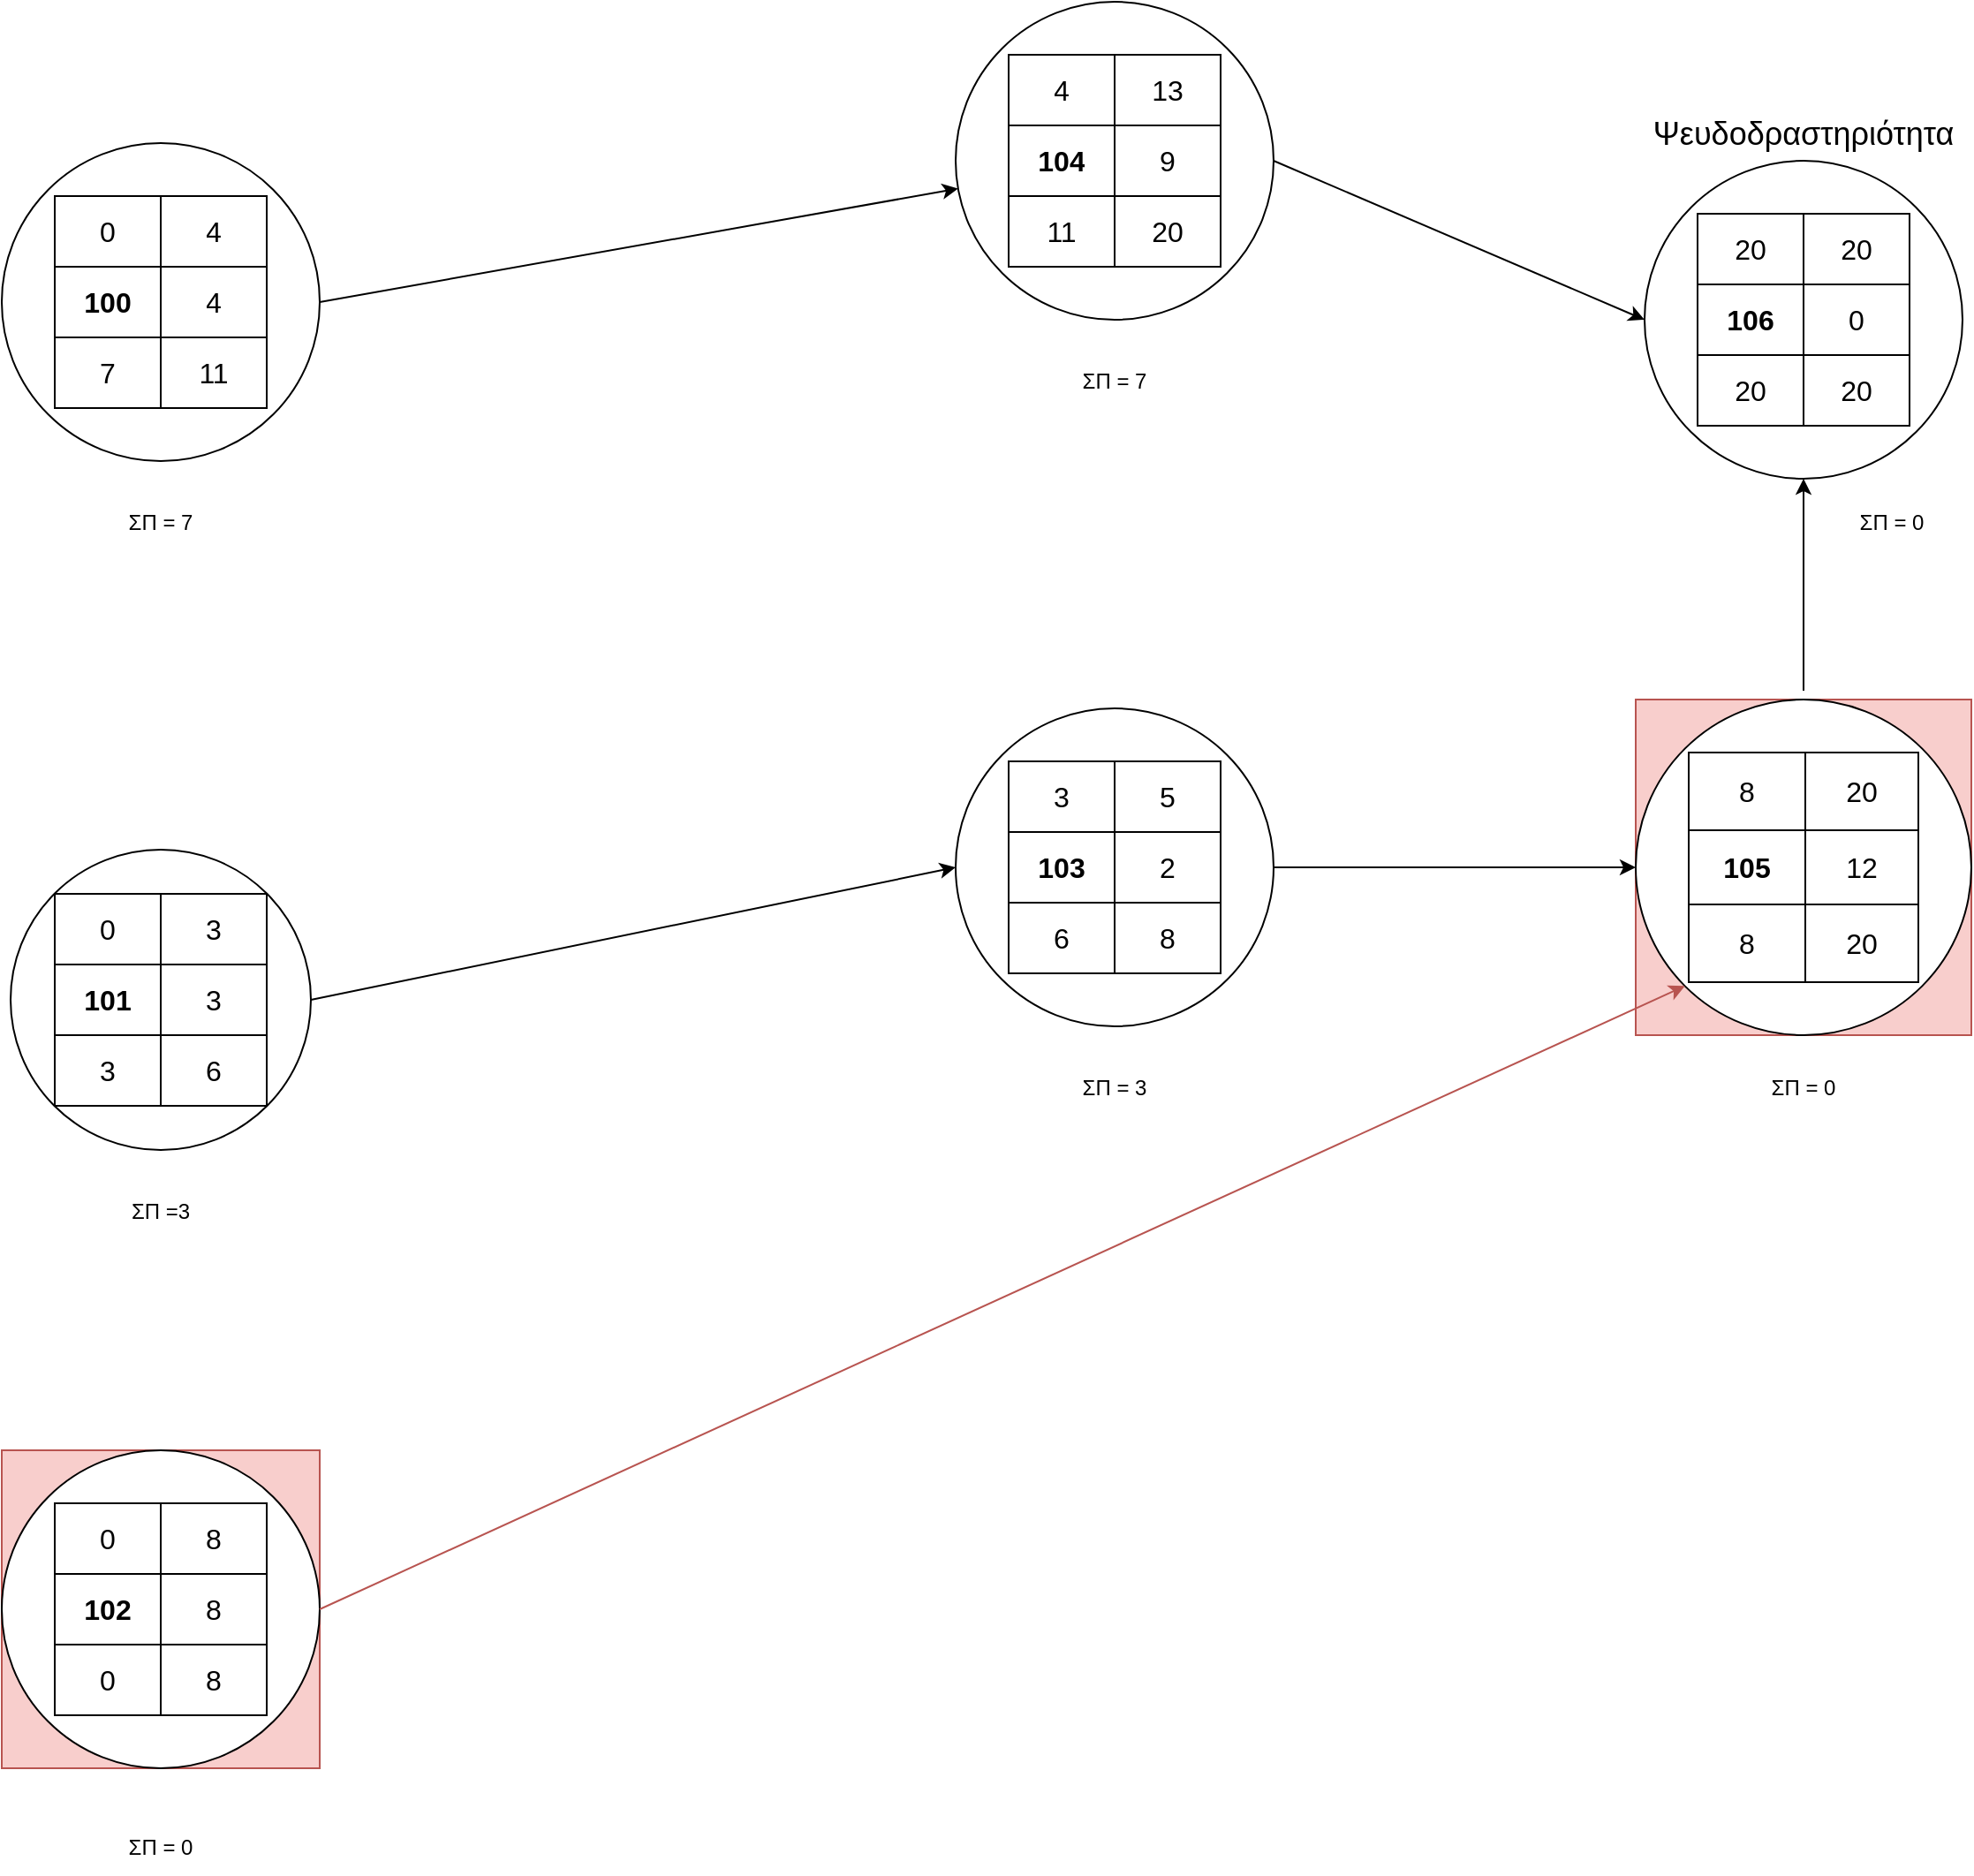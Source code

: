 <mxfile version="25.0.1">
  <diagram name="Seite-1" id="n1eNx7vwSBhl9TGJpPgQ">
    <mxGraphModel dx="1050" dy="1691" grid="1" gridSize="10" guides="1" tooltips="1" connect="1" arrows="1" fold="1" page="1" pageScale="1" pageWidth="827" pageHeight="1169" math="0" shadow="0">
      <root>
        <mxCell id="0" />
        <mxCell id="1" parent="0" />
        <mxCell id="Dd918ebrh1rIjE-GMe-v-7" value="" style="endArrow=classic;html=1;rounded=0;exitX=1;exitY=0.5;exitDx=0;exitDy=0;entryX=0;entryY=0.5;entryDx=0;entryDy=0;" edge="1" parent="1" source="Dd918ebrh1rIjE-GMe-v-2" target="Dd918ebrh1rIjE-GMe-v-4">
          <mxGeometry width="50" height="50" relative="1" as="geometry">
            <mxPoint x="390" y="590" as="sourcePoint" />
            <mxPoint x="440" y="540" as="targetPoint" />
          </mxGeometry>
        </mxCell>
        <mxCell id="Dd918ebrh1rIjE-GMe-v-10" value="" style="endArrow=classic;html=1;rounded=0;exitX=1;exitY=0.5;exitDx=0;exitDy=0;entryX=0;entryY=0.5;entryDx=0;entryDy=0;" edge="1" parent="1" source="Dd918ebrh1rIjE-GMe-v-4" target="Dd918ebrh1rIjE-GMe-v-6">
          <mxGeometry width="50" height="50" relative="1" as="geometry">
            <mxPoint x="490" y="270" as="sourcePoint" />
            <mxPoint x="540" y="220" as="targetPoint" />
          </mxGeometry>
        </mxCell>
        <mxCell id="Dd918ebrh1rIjE-GMe-v-123" value="" style="group" vertex="1" connectable="0" parent="1">
          <mxGeometry x="95" y="380" width="170" height="170" as="geometry" />
        </mxCell>
        <mxCell id="Dd918ebrh1rIjE-GMe-v-2" value="101" style="ellipse;whiteSpace=wrap;html=1;aspect=fixed;" vertex="1" parent="Dd918ebrh1rIjE-GMe-v-123">
          <mxGeometry width="170" height="170" as="geometry" />
        </mxCell>
        <mxCell id="Dd918ebrh1rIjE-GMe-v-93" value="" style="shape=table;startSize=0;container=1;collapsible=0;childLayout=tableLayout;fontSize=16;" vertex="1" parent="Dd918ebrh1rIjE-GMe-v-123">
          <mxGeometry x="25" y="25" width="120" height="120" as="geometry" />
        </mxCell>
        <mxCell id="Dd918ebrh1rIjE-GMe-v-94" value="" style="shape=tableRow;horizontal=0;startSize=0;swimlaneHead=0;swimlaneBody=0;strokeColor=inherit;top=0;left=0;bottom=0;right=0;collapsible=0;dropTarget=0;fillColor=none;points=[[0,0.5],[1,0.5]];portConstraint=eastwest;fontSize=16;" vertex="1" parent="Dd918ebrh1rIjE-GMe-v-93">
          <mxGeometry width="120" height="40" as="geometry" />
        </mxCell>
        <mxCell id="Dd918ebrh1rIjE-GMe-v-95" value="0" style="shape=partialRectangle;html=1;whiteSpace=wrap;connectable=0;strokeColor=inherit;overflow=hidden;fillColor=none;top=0;left=0;bottom=0;right=0;pointerEvents=1;fontSize=16;" vertex="1" parent="Dd918ebrh1rIjE-GMe-v-94">
          <mxGeometry width="60" height="40" as="geometry">
            <mxRectangle width="60" height="40" as="alternateBounds" />
          </mxGeometry>
        </mxCell>
        <mxCell id="Dd918ebrh1rIjE-GMe-v-96" value="3" style="shape=partialRectangle;html=1;whiteSpace=wrap;connectable=0;strokeColor=inherit;overflow=hidden;fillColor=none;top=0;left=0;bottom=0;right=0;pointerEvents=1;fontSize=16;" vertex="1" parent="Dd918ebrh1rIjE-GMe-v-94">
          <mxGeometry x="60" width="60" height="40" as="geometry">
            <mxRectangle width="60" height="40" as="alternateBounds" />
          </mxGeometry>
        </mxCell>
        <mxCell id="Dd918ebrh1rIjE-GMe-v-97" style="shape=tableRow;horizontal=0;startSize=0;swimlaneHead=0;swimlaneBody=0;strokeColor=inherit;top=0;left=0;bottom=0;right=0;collapsible=0;dropTarget=0;fillColor=none;points=[[0,0.5],[1,0.5]];portConstraint=eastwest;fontSize=16;" vertex="1" parent="Dd918ebrh1rIjE-GMe-v-93">
          <mxGeometry y="40" width="120" height="40" as="geometry" />
        </mxCell>
        <mxCell id="Dd918ebrh1rIjE-GMe-v-98" value="&lt;b&gt;101&lt;/b&gt;" style="shape=partialRectangle;html=1;whiteSpace=wrap;connectable=0;strokeColor=inherit;overflow=hidden;fillColor=none;top=0;left=0;bottom=0;right=0;pointerEvents=1;fontSize=16;" vertex="1" parent="Dd918ebrh1rIjE-GMe-v-97">
          <mxGeometry width="60" height="40" as="geometry">
            <mxRectangle width="60" height="40" as="alternateBounds" />
          </mxGeometry>
        </mxCell>
        <mxCell id="Dd918ebrh1rIjE-GMe-v-99" value="3" style="shape=partialRectangle;html=1;whiteSpace=wrap;connectable=0;strokeColor=inherit;overflow=hidden;fillColor=none;top=0;left=0;bottom=0;right=0;pointerEvents=1;fontSize=16;" vertex="1" parent="Dd918ebrh1rIjE-GMe-v-97">
          <mxGeometry x="60" width="60" height="40" as="geometry">
            <mxRectangle width="60" height="40" as="alternateBounds" />
          </mxGeometry>
        </mxCell>
        <mxCell id="Dd918ebrh1rIjE-GMe-v-100" value="" style="shape=tableRow;horizontal=0;startSize=0;swimlaneHead=0;swimlaneBody=0;strokeColor=inherit;top=0;left=0;bottom=0;right=0;collapsible=0;dropTarget=0;fillColor=none;points=[[0,0.5],[1,0.5]];portConstraint=eastwest;fontSize=16;" vertex="1" parent="Dd918ebrh1rIjE-GMe-v-93">
          <mxGeometry y="80" width="120" height="40" as="geometry" />
        </mxCell>
        <mxCell id="Dd918ebrh1rIjE-GMe-v-101" value="3" style="shape=partialRectangle;html=1;whiteSpace=wrap;connectable=0;strokeColor=inherit;overflow=hidden;fillColor=none;top=0;left=0;bottom=0;right=0;pointerEvents=1;fontSize=16;" vertex="1" parent="Dd918ebrh1rIjE-GMe-v-100">
          <mxGeometry width="60" height="40" as="geometry">
            <mxRectangle width="60" height="40" as="alternateBounds" />
          </mxGeometry>
        </mxCell>
        <mxCell id="Dd918ebrh1rIjE-GMe-v-102" value="6" style="shape=partialRectangle;html=1;whiteSpace=wrap;connectable=0;strokeColor=inherit;overflow=hidden;fillColor=none;top=0;left=0;bottom=0;right=0;pointerEvents=1;fontSize=16;" vertex="1" parent="Dd918ebrh1rIjE-GMe-v-100">
          <mxGeometry x="60" width="60" height="40" as="geometry">
            <mxRectangle width="60" height="40" as="alternateBounds" />
          </mxGeometry>
        </mxCell>
        <mxCell id="Dd918ebrh1rIjE-GMe-v-124" value="" style="group" vertex="1" connectable="0" parent="1">
          <mxGeometry x="630" y="300" width="180" height="180" as="geometry" />
        </mxCell>
        <mxCell id="Dd918ebrh1rIjE-GMe-v-4" value="103" style="ellipse;whiteSpace=wrap;html=1;aspect=fixed;" vertex="1" parent="Dd918ebrh1rIjE-GMe-v-124">
          <mxGeometry width="180" height="180" as="geometry" />
        </mxCell>
        <mxCell id="Dd918ebrh1rIjE-GMe-v-113" value="" style="shape=table;startSize=0;container=1;collapsible=0;childLayout=tableLayout;fontSize=16;" vertex="1" parent="Dd918ebrh1rIjE-GMe-v-124">
          <mxGeometry x="30" y="30" width="120" height="120" as="geometry" />
        </mxCell>
        <mxCell id="Dd918ebrh1rIjE-GMe-v-114" value="" style="shape=tableRow;horizontal=0;startSize=0;swimlaneHead=0;swimlaneBody=0;strokeColor=inherit;top=0;left=0;bottom=0;right=0;collapsible=0;dropTarget=0;fillColor=none;points=[[0,0.5],[1,0.5]];portConstraint=eastwest;fontSize=16;" vertex="1" parent="Dd918ebrh1rIjE-GMe-v-113">
          <mxGeometry width="120" height="40" as="geometry" />
        </mxCell>
        <mxCell id="Dd918ebrh1rIjE-GMe-v-115" value="3" style="shape=partialRectangle;html=1;whiteSpace=wrap;connectable=0;strokeColor=inherit;overflow=hidden;fillColor=none;top=0;left=0;bottom=0;right=0;pointerEvents=1;fontSize=16;" vertex="1" parent="Dd918ebrh1rIjE-GMe-v-114">
          <mxGeometry width="60" height="40" as="geometry">
            <mxRectangle width="60" height="40" as="alternateBounds" />
          </mxGeometry>
        </mxCell>
        <mxCell id="Dd918ebrh1rIjE-GMe-v-116" value="5" style="shape=partialRectangle;html=1;whiteSpace=wrap;connectable=0;strokeColor=inherit;overflow=hidden;fillColor=none;top=0;left=0;bottom=0;right=0;pointerEvents=1;fontSize=16;" vertex="1" parent="Dd918ebrh1rIjE-GMe-v-114">
          <mxGeometry x="60" width="60" height="40" as="geometry">
            <mxRectangle width="60" height="40" as="alternateBounds" />
          </mxGeometry>
        </mxCell>
        <mxCell id="Dd918ebrh1rIjE-GMe-v-117" style="shape=tableRow;horizontal=0;startSize=0;swimlaneHead=0;swimlaneBody=0;strokeColor=inherit;top=0;left=0;bottom=0;right=0;collapsible=0;dropTarget=0;fillColor=none;points=[[0,0.5],[1,0.5]];portConstraint=eastwest;fontSize=16;" vertex="1" parent="Dd918ebrh1rIjE-GMe-v-113">
          <mxGeometry y="40" width="120" height="40" as="geometry" />
        </mxCell>
        <mxCell id="Dd918ebrh1rIjE-GMe-v-118" value="&lt;b&gt;103&lt;/b&gt;" style="shape=partialRectangle;html=1;whiteSpace=wrap;connectable=0;strokeColor=inherit;overflow=hidden;fillColor=none;top=0;left=0;bottom=0;right=0;pointerEvents=1;fontSize=16;" vertex="1" parent="Dd918ebrh1rIjE-GMe-v-117">
          <mxGeometry width="60" height="40" as="geometry">
            <mxRectangle width="60" height="40" as="alternateBounds" />
          </mxGeometry>
        </mxCell>
        <mxCell id="Dd918ebrh1rIjE-GMe-v-119" value="2" style="shape=partialRectangle;html=1;whiteSpace=wrap;connectable=0;strokeColor=inherit;overflow=hidden;fillColor=none;top=0;left=0;bottom=0;right=0;pointerEvents=1;fontSize=16;" vertex="1" parent="Dd918ebrh1rIjE-GMe-v-117">
          <mxGeometry x="60" width="60" height="40" as="geometry">
            <mxRectangle width="60" height="40" as="alternateBounds" />
          </mxGeometry>
        </mxCell>
        <mxCell id="Dd918ebrh1rIjE-GMe-v-120" value="" style="shape=tableRow;horizontal=0;startSize=0;swimlaneHead=0;swimlaneBody=0;strokeColor=inherit;top=0;left=0;bottom=0;right=0;collapsible=0;dropTarget=0;fillColor=none;points=[[0,0.5],[1,0.5]];portConstraint=eastwest;fontSize=16;" vertex="1" parent="Dd918ebrh1rIjE-GMe-v-113">
          <mxGeometry y="80" width="120" height="40" as="geometry" />
        </mxCell>
        <mxCell id="Dd918ebrh1rIjE-GMe-v-121" value="6" style="shape=partialRectangle;html=1;whiteSpace=wrap;connectable=0;strokeColor=inherit;overflow=hidden;fillColor=none;top=0;left=0;bottom=0;right=0;pointerEvents=1;fontSize=16;" vertex="1" parent="Dd918ebrh1rIjE-GMe-v-120">
          <mxGeometry width="60" height="40" as="geometry">
            <mxRectangle width="60" height="40" as="alternateBounds" />
          </mxGeometry>
        </mxCell>
        <mxCell id="Dd918ebrh1rIjE-GMe-v-122" value="8" style="shape=partialRectangle;html=1;whiteSpace=wrap;connectable=0;strokeColor=inherit;overflow=hidden;fillColor=none;top=0;left=0;bottom=0;right=0;pointerEvents=1;fontSize=16;" vertex="1" parent="Dd918ebrh1rIjE-GMe-v-120">
          <mxGeometry x="60" width="60" height="40" as="geometry">
            <mxRectangle width="60" height="40" as="alternateBounds" />
          </mxGeometry>
        </mxCell>
        <mxCell id="Dd918ebrh1rIjE-GMe-v-125" value="" style="group;fillColor=#f8cecc;strokeColor=#b85450;" vertex="1" connectable="0" parent="1">
          <mxGeometry x="1015" y="295" width="190" height="190" as="geometry" />
        </mxCell>
        <mxCell id="Dd918ebrh1rIjE-GMe-v-6" value="105" style="ellipse;whiteSpace=wrap;html=1;aspect=fixed;" vertex="1" parent="Dd918ebrh1rIjE-GMe-v-125">
          <mxGeometry width="190" height="190" as="geometry" />
        </mxCell>
        <mxCell id="Dd918ebrh1rIjE-GMe-v-53" value="" style="shape=table;startSize=0;container=1;collapsible=0;childLayout=tableLayout;fontSize=16;" vertex="1" parent="Dd918ebrh1rIjE-GMe-v-125">
          <mxGeometry x="30" y="30" width="130" height="130" as="geometry" />
        </mxCell>
        <mxCell id="Dd918ebrh1rIjE-GMe-v-54" value="" style="shape=tableRow;horizontal=0;startSize=0;swimlaneHead=0;swimlaneBody=0;strokeColor=inherit;top=0;left=0;bottom=0;right=0;collapsible=0;dropTarget=0;fillColor=none;points=[[0,0.5],[1,0.5]];portConstraint=eastwest;fontSize=16;" vertex="1" parent="Dd918ebrh1rIjE-GMe-v-53">
          <mxGeometry width="130" height="44" as="geometry" />
        </mxCell>
        <mxCell id="Dd918ebrh1rIjE-GMe-v-55" value="8" style="shape=partialRectangle;html=1;whiteSpace=wrap;connectable=0;strokeColor=inherit;overflow=hidden;fillColor=none;top=0;left=0;bottom=0;right=0;pointerEvents=1;fontSize=16;" vertex="1" parent="Dd918ebrh1rIjE-GMe-v-54">
          <mxGeometry width="66" height="44" as="geometry">
            <mxRectangle width="66" height="44" as="alternateBounds" />
          </mxGeometry>
        </mxCell>
        <mxCell id="Dd918ebrh1rIjE-GMe-v-56" value="20" style="shape=partialRectangle;html=1;whiteSpace=wrap;connectable=0;strokeColor=inherit;overflow=hidden;fillColor=none;top=0;left=0;bottom=0;right=0;pointerEvents=1;fontSize=16;" vertex="1" parent="Dd918ebrh1rIjE-GMe-v-54">
          <mxGeometry x="66" width="64" height="44" as="geometry">
            <mxRectangle width="64" height="44" as="alternateBounds" />
          </mxGeometry>
        </mxCell>
        <mxCell id="Dd918ebrh1rIjE-GMe-v-60" style="shape=tableRow;horizontal=0;startSize=0;swimlaneHead=0;swimlaneBody=0;strokeColor=inherit;top=0;left=0;bottom=0;right=0;collapsible=0;dropTarget=0;fillColor=none;points=[[0,0.5],[1,0.5]];portConstraint=eastwest;fontSize=16;" vertex="1" parent="Dd918ebrh1rIjE-GMe-v-53">
          <mxGeometry y="44" width="130" height="42" as="geometry" />
        </mxCell>
        <mxCell id="Dd918ebrh1rIjE-GMe-v-61" value="&lt;b&gt;105&lt;/b&gt;" style="shape=partialRectangle;html=1;whiteSpace=wrap;connectable=0;strokeColor=inherit;overflow=hidden;fillColor=none;top=0;left=0;bottom=0;right=0;pointerEvents=1;fontSize=16;" vertex="1" parent="Dd918ebrh1rIjE-GMe-v-60">
          <mxGeometry width="66" height="42" as="geometry">
            <mxRectangle width="66" height="42" as="alternateBounds" />
          </mxGeometry>
        </mxCell>
        <mxCell id="Dd918ebrh1rIjE-GMe-v-62" value="12" style="shape=partialRectangle;html=1;whiteSpace=wrap;connectable=0;strokeColor=inherit;overflow=hidden;fillColor=none;top=0;left=0;bottom=0;right=0;pointerEvents=1;fontSize=16;" vertex="1" parent="Dd918ebrh1rIjE-GMe-v-60">
          <mxGeometry x="66" width="64" height="42" as="geometry">
            <mxRectangle width="64" height="42" as="alternateBounds" />
          </mxGeometry>
        </mxCell>
        <mxCell id="Dd918ebrh1rIjE-GMe-v-57" value="" style="shape=tableRow;horizontal=0;startSize=0;swimlaneHead=0;swimlaneBody=0;strokeColor=inherit;top=0;left=0;bottom=0;right=0;collapsible=0;dropTarget=0;fillColor=none;points=[[0,0.5],[1,0.5]];portConstraint=eastwest;fontSize=16;" vertex="1" parent="Dd918ebrh1rIjE-GMe-v-53">
          <mxGeometry y="86" width="130" height="44" as="geometry" />
        </mxCell>
        <mxCell id="Dd918ebrh1rIjE-GMe-v-58" value="8" style="shape=partialRectangle;html=1;whiteSpace=wrap;connectable=0;strokeColor=inherit;overflow=hidden;fillColor=none;top=0;left=0;bottom=0;right=0;pointerEvents=1;fontSize=16;" vertex="1" parent="Dd918ebrh1rIjE-GMe-v-57">
          <mxGeometry width="66" height="44" as="geometry">
            <mxRectangle width="66" height="44" as="alternateBounds" />
          </mxGeometry>
        </mxCell>
        <mxCell id="Dd918ebrh1rIjE-GMe-v-59" value="20" style="shape=partialRectangle;html=1;whiteSpace=wrap;connectable=0;strokeColor=inherit;overflow=hidden;fillColor=none;top=0;left=0;bottom=0;right=0;pointerEvents=1;fontSize=16;" vertex="1" parent="Dd918ebrh1rIjE-GMe-v-57">
          <mxGeometry x="66" width="64" height="44" as="geometry">
            <mxRectangle width="64" height="44" as="alternateBounds" />
          </mxGeometry>
        </mxCell>
        <mxCell id="Dd918ebrh1rIjE-GMe-v-126" value="" style="group" vertex="1" connectable="0" parent="1">
          <mxGeometry x="630" y="-100" width="180" height="180" as="geometry" />
        </mxCell>
        <mxCell id="Dd918ebrh1rIjE-GMe-v-3" value="102" style="ellipse;whiteSpace=wrap;html=1;aspect=fixed;" vertex="1" parent="Dd918ebrh1rIjE-GMe-v-126">
          <mxGeometry width="180" height="180" as="geometry" />
        </mxCell>
        <mxCell id="Dd918ebrh1rIjE-GMe-v-103" value="" style="shape=table;startSize=0;container=1;collapsible=0;childLayout=tableLayout;fontSize=16;" vertex="1" parent="Dd918ebrh1rIjE-GMe-v-126">
          <mxGeometry x="30" y="30" width="120" height="120" as="geometry" />
        </mxCell>
        <mxCell id="Dd918ebrh1rIjE-GMe-v-104" value="" style="shape=tableRow;horizontal=0;startSize=0;swimlaneHead=0;swimlaneBody=0;strokeColor=inherit;top=0;left=0;bottom=0;right=0;collapsible=0;dropTarget=0;fillColor=none;points=[[0,0.5],[1,0.5]];portConstraint=eastwest;fontSize=16;" vertex="1" parent="Dd918ebrh1rIjE-GMe-v-103">
          <mxGeometry width="120" height="40" as="geometry" />
        </mxCell>
        <mxCell id="Dd918ebrh1rIjE-GMe-v-105" value="4" style="shape=partialRectangle;html=1;whiteSpace=wrap;connectable=0;strokeColor=inherit;overflow=hidden;fillColor=none;top=0;left=0;bottom=0;right=0;pointerEvents=1;fontSize=16;" vertex="1" parent="Dd918ebrh1rIjE-GMe-v-104">
          <mxGeometry width="60" height="40" as="geometry">
            <mxRectangle width="60" height="40" as="alternateBounds" />
          </mxGeometry>
        </mxCell>
        <mxCell id="Dd918ebrh1rIjE-GMe-v-106" value="13" style="shape=partialRectangle;html=1;whiteSpace=wrap;connectable=0;strokeColor=inherit;overflow=hidden;fillColor=none;top=0;left=0;bottom=0;right=0;pointerEvents=1;fontSize=16;" vertex="1" parent="Dd918ebrh1rIjE-GMe-v-104">
          <mxGeometry x="60" width="60" height="40" as="geometry">
            <mxRectangle width="60" height="40" as="alternateBounds" />
          </mxGeometry>
        </mxCell>
        <mxCell id="Dd918ebrh1rIjE-GMe-v-107" style="shape=tableRow;horizontal=0;startSize=0;swimlaneHead=0;swimlaneBody=0;strokeColor=inherit;top=0;left=0;bottom=0;right=0;collapsible=0;dropTarget=0;fillColor=none;points=[[0,0.5],[1,0.5]];portConstraint=eastwest;fontSize=16;" vertex="1" parent="Dd918ebrh1rIjE-GMe-v-103">
          <mxGeometry y="40" width="120" height="40" as="geometry" />
        </mxCell>
        <mxCell id="Dd918ebrh1rIjE-GMe-v-108" value="&lt;b&gt;104&lt;/b&gt;" style="shape=partialRectangle;html=1;whiteSpace=wrap;connectable=0;strokeColor=inherit;overflow=hidden;fillColor=none;top=0;left=0;bottom=0;right=0;pointerEvents=1;fontSize=16;" vertex="1" parent="Dd918ebrh1rIjE-GMe-v-107">
          <mxGeometry width="60" height="40" as="geometry">
            <mxRectangle width="60" height="40" as="alternateBounds" />
          </mxGeometry>
        </mxCell>
        <mxCell id="Dd918ebrh1rIjE-GMe-v-109" value="9" style="shape=partialRectangle;html=1;whiteSpace=wrap;connectable=0;strokeColor=inherit;overflow=hidden;fillColor=none;top=0;left=0;bottom=0;right=0;pointerEvents=1;fontSize=16;" vertex="1" parent="Dd918ebrh1rIjE-GMe-v-107">
          <mxGeometry x="60" width="60" height="40" as="geometry">
            <mxRectangle width="60" height="40" as="alternateBounds" />
          </mxGeometry>
        </mxCell>
        <mxCell id="Dd918ebrh1rIjE-GMe-v-110" value="" style="shape=tableRow;horizontal=0;startSize=0;swimlaneHead=0;swimlaneBody=0;strokeColor=inherit;top=0;left=0;bottom=0;right=0;collapsible=0;dropTarget=0;fillColor=none;points=[[0,0.5],[1,0.5]];portConstraint=eastwest;fontSize=16;" vertex="1" parent="Dd918ebrh1rIjE-GMe-v-103">
          <mxGeometry y="80" width="120" height="40" as="geometry" />
        </mxCell>
        <mxCell id="Dd918ebrh1rIjE-GMe-v-111" value="11" style="shape=partialRectangle;html=1;whiteSpace=wrap;connectable=0;strokeColor=inherit;overflow=hidden;fillColor=none;top=0;left=0;bottom=0;right=0;pointerEvents=1;fontSize=16;" vertex="1" parent="Dd918ebrh1rIjE-GMe-v-110">
          <mxGeometry width="60" height="40" as="geometry">
            <mxRectangle width="60" height="40" as="alternateBounds" />
          </mxGeometry>
        </mxCell>
        <mxCell id="Dd918ebrh1rIjE-GMe-v-112" value="20" style="shape=partialRectangle;html=1;whiteSpace=wrap;connectable=0;strokeColor=inherit;overflow=hidden;fillColor=none;top=0;left=0;bottom=0;right=0;pointerEvents=1;fontSize=16;" vertex="1" parent="Dd918ebrh1rIjE-GMe-v-110">
          <mxGeometry x="60" width="60" height="40" as="geometry">
            <mxRectangle width="60" height="40" as="alternateBounds" />
          </mxGeometry>
        </mxCell>
        <mxCell id="Dd918ebrh1rIjE-GMe-v-128" value="" style="group" vertex="1" connectable="0" parent="1">
          <mxGeometry x="90" y="-20" width="180" height="180" as="geometry" />
        </mxCell>
        <mxCell id="Dd918ebrh1rIjE-GMe-v-1" value="100" style="ellipse;whiteSpace=wrap;html=1;aspect=fixed;" vertex="1" parent="Dd918ebrh1rIjE-GMe-v-128">
          <mxGeometry width="180" height="180" as="geometry" />
        </mxCell>
        <mxCell id="Dd918ebrh1rIjE-GMe-v-83" value="" style="shape=table;startSize=0;container=1;collapsible=0;childLayout=tableLayout;fontSize=16;" vertex="1" parent="Dd918ebrh1rIjE-GMe-v-128">
          <mxGeometry x="30" y="30" width="120" height="120" as="geometry" />
        </mxCell>
        <mxCell id="Dd918ebrh1rIjE-GMe-v-84" value="" style="shape=tableRow;horizontal=0;startSize=0;swimlaneHead=0;swimlaneBody=0;strokeColor=inherit;top=0;left=0;bottom=0;right=0;collapsible=0;dropTarget=0;fillColor=none;points=[[0,0.5],[1,0.5]];portConstraint=eastwest;fontSize=16;" vertex="1" parent="Dd918ebrh1rIjE-GMe-v-83">
          <mxGeometry width="120" height="40" as="geometry" />
        </mxCell>
        <mxCell id="Dd918ebrh1rIjE-GMe-v-85" value="0" style="shape=partialRectangle;html=1;whiteSpace=wrap;connectable=0;strokeColor=inherit;overflow=hidden;fillColor=none;top=0;left=0;bottom=0;right=0;pointerEvents=1;fontSize=16;" vertex="1" parent="Dd918ebrh1rIjE-GMe-v-84">
          <mxGeometry width="60" height="40" as="geometry">
            <mxRectangle width="60" height="40" as="alternateBounds" />
          </mxGeometry>
        </mxCell>
        <mxCell id="Dd918ebrh1rIjE-GMe-v-86" value="4" style="shape=partialRectangle;html=1;whiteSpace=wrap;connectable=0;strokeColor=inherit;overflow=hidden;fillColor=none;top=0;left=0;bottom=0;right=0;pointerEvents=1;fontSize=16;" vertex="1" parent="Dd918ebrh1rIjE-GMe-v-84">
          <mxGeometry x="60" width="60" height="40" as="geometry">
            <mxRectangle width="60" height="40" as="alternateBounds" />
          </mxGeometry>
        </mxCell>
        <mxCell id="Dd918ebrh1rIjE-GMe-v-87" style="shape=tableRow;horizontal=0;startSize=0;swimlaneHead=0;swimlaneBody=0;strokeColor=inherit;top=0;left=0;bottom=0;right=0;collapsible=0;dropTarget=0;fillColor=none;points=[[0,0.5],[1,0.5]];portConstraint=eastwest;fontSize=16;" vertex="1" parent="Dd918ebrh1rIjE-GMe-v-83">
          <mxGeometry y="40" width="120" height="40" as="geometry" />
        </mxCell>
        <mxCell id="Dd918ebrh1rIjE-GMe-v-88" value="100" style="shape=partialRectangle;html=1;whiteSpace=wrap;connectable=0;strokeColor=inherit;overflow=hidden;fillColor=none;top=0;left=0;bottom=0;right=0;pointerEvents=1;fontSize=16;fontStyle=1" vertex="1" parent="Dd918ebrh1rIjE-GMe-v-87">
          <mxGeometry width="60" height="40" as="geometry">
            <mxRectangle width="60" height="40" as="alternateBounds" />
          </mxGeometry>
        </mxCell>
        <mxCell id="Dd918ebrh1rIjE-GMe-v-89" value="4" style="shape=partialRectangle;html=1;whiteSpace=wrap;connectable=0;strokeColor=inherit;overflow=hidden;fillColor=none;top=0;left=0;bottom=0;right=0;pointerEvents=1;fontSize=16;" vertex="1" parent="Dd918ebrh1rIjE-GMe-v-87">
          <mxGeometry x="60" width="60" height="40" as="geometry">
            <mxRectangle width="60" height="40" as="alternateBounds" />
          </mxGeometry>
        </mxCell>
        <mxCell id="Dd918ebrh1rIjE-GMe-v-90" value="" style="shape=tableRow;horizontal=0;startSize=0;swimlaneHead=0;swimlaneBody=0;strokeColor=inherit;top=0;left=0;bottom=0;right=0;collapsible=0;dropTarget=0;fillColor=none;points=[[0,0.5],[1,0.5]];portConstraint=eastwest;fontSize=16;" vertex="1" parent="Dd918ebrh1rIjE-GMe-v-83">
          <mxGeometry y="80" width="120" height="40" as="geometry" />
        </mxCell>
        <mxCell id="Dd918ebrh1rIjE-GMe-v-91" value="7" style="shape=partialRectangle;html=1;whiteSpace=wrap;connectable=0;strokeColor=inherit;overflow=hidden;fillColor=none;top=0;left=0;bottom=0;right=0;pointerEvents=1;fontSize=16;" vertex="1" parent="Dd918ebrh1rIjE-GMe-v-90">
          <mxGeometry width="60" height="40" as="geometry">
            <mxRectangle width="60" height="40" as="alternateBounds" />
          </mxGeometry>
        </mxCell>
        <mxCell id="Dd918ebrh1rIjE-GMe-v-92" value="11" style="shape=partialRectangle;html=1;whiteSpace=wrap;connectable=0;strokeColor=inherit;overflow=hidden;fillColor=none;top=0;left=0;bottom=0;right=0;pointerEvents=1;fontSize=16;" vertex="1" parent="Dd918ebrh1rIjE-GMe-v-90">
          <mxGeometry x="60" width="60" height="40" as="geometry">
            <mxRectangle width="60" height="40" as="alternateBounds" />
          </mxGeometry>
        </mxCell>
        <mxCell id="Dd918ebrh1rIjE-GMe-v-129" value="" style="group;fillColor=#f8cecc;strokeColor=#b85450;" vertex="1" connectable="0" parent="1">
          <mxGeometry x="90" y="720" width="180" height="180" as="geometry" />
        </mxCell>
        <mxCell id="Dd918ebrh1rIjE-GMe-v-5" value="104" style="ellipse;whiteSpace=wrap;html=1;aspect=fixed;" vertex="1" parent="Dd918ebrh1rIjE-GMe-v-129">
          <mxGeometry width="180" height="180" as="geometry" />
        </mxCell>
        <mxCell id="Dd918ebrh1rIjE-GMe-v-73" value="" style="shape=table;startSize=0;container=1;collapsible=0;childLayout=tableLayout;fontSize=16;" vertex="1" parent="Dd918ebrh1rIjE-GMe-v-129">
          <mxGeometry x="30" y="30" width="120" height="120" as="geometry" />
        </mxCell>
        <mxCell id="Dd918ebrh1rIjE-GMe-v-74" value="" style="shape=tableRow;horizontal=0;startSize=0;swimlaneHead=0;swimlaneBody=0;strokeColor=inherit;top=0;left=0;bottom=0;right=0;collapsible=0;dropTarget=0;fillColor=none;points=[[0,0.5],[1,0.5]];portConstraint=eastwest;fontSize=16;" vertex="1" parent="Dd918ebrh1rIjE-GMe-v-73">
          <mxGeometry width="120" height="40" as="geometry" />
        </mxCell>
        <mxCell id="Dd918ebrh1rIjE-GMe-v-75" value="0" style="shape=partialRectangle;html=1;whiteSpace=wrap;connectable=0;strokeColor=inherit;overflow=hidden;fillColor=none;top=0;left=0;bottom=0;right=0;pointerEvents=1;fontSize=16;" vertex="1" parent="Dd918ebrh1rIjE-GMe-v-74">
          <mxGeometry width="60" height="40" as="geometry">
            <mxRectangle width="60" height="40" as="alternateBounds" />
          </mxGeometry>
        </mxCell>
        <mxCell id="Dd918ebrh1rIjE-GMe-v-76" value="8" style="shape=partialRectangle;html=1;whiteSpace=wrap;connectable=0;strokeColor=inherit;overflow=hidden;fillColor=none;top=0;left=0;bottom=0;right=0;pointerEvents=1;fontSize=16;" vertex="1" parent="Dd918ebrh1rIjE-GMe-v-74">
          <mxGeometry x="60" width="60" height="40" as="geometry">
            <mxRectangle width="60" height="40" as="alternateBounds" />
          </mxGeometry>
        </mxCell>
        <mxCell id="Dd918ebrh1rIjE-GMe-v-77" style="shape=tableRow;horizontal=0;startSize=0;swimlaneHead=0;swimlaneBody=0;strokeColor=inherit;top=0;left=0;bottom=0;right=0;collapsible=0;dropTarget=0;fillColor=none;points=[[0,0.5],[1,0.5]];portConstraint=eastwest;fontSize=16;" vertex="1" parent="Dd918ebrh1rIjE-GMe-v-73">
          <mxGeometry y="40" width="120" height="40" as="geometry" />
        </mxCell>
        <mxCell id="Dd918ebrh1rIjE-GMe-v-78" value="&lt;b&gt;102&lt;/b&gt;" style="shape=partialRectangle;html=1;whiteSpace=wrap;connectable=0;strokeColor=inherit;overflow=hidden;fillColor=none;top=0;left=0;bottom=0;right=0;pointerEvents=1;fontSize=16;" vertex="1" parent="Dd918ebrh1rIjE-GMe-v-77">
          <mxGeometry width="60" height="40" as="geometry">
            <mxRectangle width="60" height="40" as="alternateBounds" />
          </mxGeometry>
        </mxCell>
        <mxCell id="Dd918ebrh1rIjE-GMe-v-79" value="8" style="shape=partialRectangle;html=1;whiteSpace=wrap;connectable=0;strokeColor=inherit;overflow=hidden;fillColor=none;top=0;left=0;bottom=0;right=0;pointerEvents=1;fontSize=16;" vertex="1" parent="Dd918ebrh1rIjE-GMe-v-77">
          <mxGeometry x="60" width="60" height="40" as="geometry">
            <mxRectangle width="60" height="40" as="alternateBounds" />
          </mxGeometry>
        </mxCell>
        <mxCell id="Dd918ebrh1rIjE-GMe-v-80" value="" style="shape=tableRow;horizontal=0;startSize=0;swimlaneHead=0;swimlaneBody=0;strokeColor=inherit;top=0;left=0;bottom=0;right=0;collapsible=0;dropTarget=0;fillColor=none;points=[[0,0.5],[1,0.5]];portConstraint=eastwest;fontSize=16;" vertex="1" parent="Dd918ebrh1rIjE-GMe-v-73">
          <mxGeometry y="80" width="120" height="40" as="geometry" />
        </mxCell>
        <mxCell id="Dd918ebrh1rIjE-GMe-v-81" value="0" style="shape=partialRectangle;html=1;whiteSpace=wrap;connectable=0;strokeColor=inherit;overflow=hidden;fillColor=none;top=0;left=0;bottom=0;right=0;pointerEvents=1;fontSize=16;" vertex="1" parent="Dd918ebrh1rIjE-GMe-v-80">
          <mxGeometry width="60" height="40" as="geometry">
            <mxRectangle width="60" height="40" as="alternateBounds" />
          </mxGeometry>
        </mxCell>
        <mxCell id="Dd918ebrh1rIjE-GMe-v-82" value="8" style="shape=partialRectangle;html=1;whiteSpace=wrap;connectable=0;strokeColor=inherit;overflow=hidden;fillColor=none;top=0;left=0;bottom=0;right=0;pointerEvents=1;fontSize=16;" vertex="1" parent="Dd918ebrh1rIjE-GMe-v-80">
          <mxGeometry x="60" width="60" height="40" as="geometry">
            <mxRectangle width="60" height="40" as="alternateBounds" />
          </mxGeometry>
        </mxCell>
        <mxCell id="Dd918ebrh1rIjE-GMe-v-132" value="" style="endArrow=classic;html=1;rounded=0;exitX=1;exitY=0.5;exitDx=0;exitDy=0;entryX=0;entryY=1;entryDx=0;entryDy=0;fillColor=#f8cecc;strokeColor=#b85450;" edge="1" parent="1" source="Dd918ebrh1rIjE-GMe-v-5" target="Dd918ebrh1rIjE-GMe-v-6">
          <mxGeometry width="50" height="50" relative="1" as="geometry">
            <mxPoint x="390" y="590" as="sourcePoint" />
            <mxPoint x="440" y="540" as="targetPoint" />
          </mxGeometry>
        </mxCell>
        <mxCell id="Dd918ebrh1rIjE-GMe-v-133" value="" style="endArrow=classic;html=1;rounded=0;exitX=1;exitY=0.5;exitDx=0;exitDy=0;" edge="1" parent="1" source="Dd918ebrh1rIjE-GMe-v-1" target="Dd918ebrh1rIjE-GMe-v-3">
          <mxGeometry width="50" height="50" relative="1" as="geometry">
            <mxPoint x="390" y="590" as="sourcePoint" />
            <mxPoint x="440" y="540" as="targetPoint" />
          </mxGeometry>
        </mxCell>
        <mxCell id="Dd918ebrh1rIjE-GMe-v-134" value="" style="endArrow=classic;html=1;rounded=0;exitX=1;exitY=0.5;exitDx=0;exitDy=0;entryX=0;entryY=0.5;entryDx=0;entryDy=0;" edge="1" parent="1" source="Dd918ebrh1rIjE-GMe-v-3" target="Dd918ebrh1rIjE-GMe-v-137">
          <mxGeometry width="50" height="50" relative="1" as="geometry">
            <mxPoint x="390" y="590" as="sourcePoint" />
            <mxPoint x="440" y="560" as="targetPoint" />
          </mxGeometry>
        </mxCell>
        <mxCell id="Dd918ebrh1rIjE-GMe-v-136" value="" style="group;dashed=1;dashPattern=12 12;strokeWidth=4;" vertex="1" connectable="0" parent="1">
          <mxGeometry x="1020" y="-10" width="180" height="180" as="geometry" />
        </mxCell>
        <mxCell id="Dd918ebrh1rIjE-GMe-v-137" value="103" style="ellipse;whiteSpace=wrap;html=1;aspect=fixed;" vertex="1" parent="Dd918ebrh1rIjE-GMe-v-136">
          <mxGeometry width="180" height="180" as="geometry" />
        </mxCell>
        <mxCell id="Dd918ebrh1rIjE-GMe-v-138" value="" style="shape=table;startSize=0;container=1;collapsible=0;childLayout=tableLayout;fontSize=16;" vertex="1" parent="Dd918ebrh1rIjE-GMe-v-136">
          <mxGeometry x="30" y="30" width="120" height="120" as="geometry" />
        </mxCell>
        <mxCell id="Dd918ebrh1rIjE-GMe-v-139" value="" style="shape=tableRow;horizontal=0;startSize=0;swimlaneHead=0;swimlaneBody=0;strokeColor=inherit;top=0;left=0;bottom=0;right=0;collapsible=0;dropTarget=0;fillColor=none;points=[[0,0.5],[1,0.5]];portConstraint=eastwest;fontSize=16;" vertex="1" parent="Dd918ebrh1rIjE-GMe-v-138">
          <mxGeometry width="120" height="40" as="geometry" />
        </mxCell>
        <mxCell id="Dd918ebrh1rIjE-GMe-v-140" value="20" style="shape=partialRectangle;html=1;whiteSpace=wrap;connectable=0;strokeColor=inherit;overflow=hidden;fillColor=none;top=0;left=0;bottom=0;right=0;pointerEvents=1;fontSize=16;" vertex="1" parent="Dd918ebrh1rIjE-GMe-v-139">
          <mxGeometry width="60" height="40" as="geometry">
            <mxRectangle width="60" height="40" as="alternateBounds" />
          </mxGeometry>
        </mxCell>
        <mxCell id="Dd918ebrh1rIjE-GMe-v-141" value="20" style="shape=partialRectangle;html=1;whiteSpace=wrap;connectable=0;strokeColor=inherit;overflow=hidden;fillColor=none;top=0;left=0;bottom=0;right=0;pointerEvents=1;fontSize=16;" vertex="1" parent="Dd918ebrh1rIjE-GMe-v-139">
          <mxGeometry x="60" width="60" height="40" as="geometry">
            <mxRectangle width="60" height="40" as="alternateBounds" />
          </mxGeometry>
        </mxCell>
        <mxCell id="Dd918ebrh1rIjE-GMe-v-142" style="shape=tableRow;horizontal=0;startSize=0;swimlaneHead=0;swimlaneBody=0;strokeColor=inherit;top=0;left=0;bottom=0;right=0;collapsible=0;dropTarget=0;fillColor=none;points=[[0,0.5],[1,0.5]];portConstraint=eastwest;fontSize=16;" vertex="1" parent="Dd918ebrh1rIjE-GMe-v-138">
          <mxGeometry y="40" width="120" height="40" as="geometry" />
        </mxCell>
        <mxCell id="Dd918ebrh1rIjE-GMe-v-143" value="&lt;b&gt;106&lt;/b&gt;" style="shape=partialRectangle;html=1;whiteSpace=wrap;connectable=0;strokeColor=inherit;overflow=hidden;fillColor=none;top=0;left=0;bottom=0;right=0;pointerEvents=1;fontSize=16;" vertex="1" parent="Dd918ebrh1rIjE-GMe-v-142">
          <mxGeometry width="60" height="40" as="geometry">
            <mxRectangle width="60" height="40" as="alternateBounds" />
          </mxGeometry>
        </mxCell>
        <mxCell id="Dd918ebrh1rIjE-GMe-v-144" value="0" style="shape=partialRectangle;html=1;whiteSpace=wrap;connectable=0;strokeColor=inherit;overflow=hidden;fillColor=none;top=0;left=0;bottom=0;right=0;pointerEvents=1;fontSize=16;" vertex="1" parent="Dd918ebrh1rIjE-GMe-v-142">
          <mxGeometry x="60" width="60" height="40" as="geometry">
            <mxRectangle width="60" height="40" as="alternateBounds" />
          </mxGeometry>
        </mxCell>
        <mxCell id="Dd918ebrh1rIjE-GMe-v-145" value="" style="shape=tableRow;horizontal=0;startSize=0;swimlaneHead=0;swimlaneBody=0;strokeColor=inherit;top=0;left=0;bottom=0;right=0;collapsible=0;dropTarget=0;fillColor=none;points=[[0,0.5],[1,0.5]];portConstraint=eastwest;fontSize=16;" vertex="1" parent="Dd918ebrh1rIjE-GMe-v-138">
          <mxGeometry y="80" width="120" height="40" as="geometry" />
        </mxCell>
        <mxCell id="Dd918ebrh1rIjE-GMe-v-146" value="20" style="shape=partialRectangle;html=1;whiteSpace=wrap;connectable=0;strokeColor=inherit;overflow=hidden;fillColor=none;top=0;left=0;bottom=0;right=0;pointerEvents=1;fontSize=16;" vertex="1" parent="Dd918ebrh1rIjE-GMe-v-145">
          <mxGeometry width="60" height="40" as="geometry">
            <mxRectangle width="60" height="40" as="alternateBounds" />
          </mxGeometry>
        </mxCell>
        <mxCell id="Dd918ebrh1rIjE-GMe-v-147" value="20" style="shape=partialRectangle;html=1;whiteSpace=wrap;connectable=0;strokeColor=inherit;overflow=hidden;fillColor=none;top=0;left=0;bottom=0;right=0;pointerEvents=1;fontSize=16;" vertex="1" parent="Dd918ebrh1rIjE-GMe-v-145">
          <mxGeometry x="60" width="60" height="40" as="geometry">
            <mxRectangle width="60" height="40" as="alternateBounds" />
          </mxGeometry>
        </mxCell>
        <mxCell id="Dd918ebrh1rIjE-GMe-v-149" value="&lt;font style=&quot;font-size: 18px;&quot;&gt;Ψευδοδραστηριότητα&lt;/font&gt;" style="text;html=1;align=center;verticalAlign=middle;whiteSpace=wrap;rounded=0;" vertex="1" parent="1">
          <mxGeometry x="1080" y="-40" width="60" height="30" as="geometry" />
        </mxCell>
        <mxCell id="Dd918ebrh1rIjE-GMe-v-151" value="" style="endArrow=classic;html=1;rounded=0;exitX=0.5;exitY=1;exitDx=0;exitDy=0;entryX=0.5;entryY=1;entryDx=0;entryDy=0;" edge="1" parent="1" target="Dd918ebrh1rIjE-GMe-v-137">
          <mxGeometry width="50" height="50" relative="1" as="geometry">
            <mxPoint x="1110" y="290" as="sourcePoint" />
            <mxPoint x="360" y="390" as="targetPoint" />
          </mxGeometry>
        </mxCell>
        <mxCell id="Dd918ebrh1rIjE-GMe-v-153" value="ΣΠ = 7" style="text;html=1;align=center;verticalAlign=middle;whiteSpace=wrap;rounded=0;" vertex="1" parent="1">
          <mxGeometry x="150" y="180" width="60" height="30" as="geometry" />
        </mxCell>
        <mxCell id="Dd918ebrh1rIjE-GMe-v-154" value="ΣΠ =3" style="text;html=1;align=center;verticalAlign=middle;whiteSpace=wrap;rounded=0;" vertex="1" parent="1">
          <mxGeometry x="150" y="570" width="60" height="30" as="geometry" />
        </mxCell>
        <mxCell id="Dd918ebrh1rIjE-GMe-v-155" value="ΣΠ = 0" style="text;html=1;align=center;verticalAlign=middle;whiteSpace=wrap;rounded=0;" vertex="1" parent="1">
          <mxGeometry x="150" y="930" width="60" height="30" as="geometry" />
        </mxCell>
        <mxCell id="Dd918ebrh1rIjE-GMe-v-158" value="ΣΠ = 0" style="text;html=1;align=center;verticalAlign=middle;whiteSpace=wrap;rounded=0;" vertex="1" parent="1">
          <mxGeometry x="1080" y="500" width="60" height="30" as="geometry" />
        </mxCell>
        <mxCell id="Dd918ebrh1rIjE-GMe-v-159" value="ΣΠ = 7" style="text;html=1;align=center;verticalAlign=middle;whiteSpace=wrap;rounded=0;" vertex="1" parent="1">
          <mxGeometry x="690" y="100" width="60" height="30" as="geometry" />
        </mxCell>
        <mxCell id="Dd918ebrh1rIjE-GMe-v-160" value="ΣΠ = 3" style="text;html=1;align=center;verticalAlign=middle;whiteSpace=wrap;rounded=0;" vertex="1" parent="1">
          <mxGeometry x="690" y="500" width="60" height="30" as="geometry" />
        </mxCell>
        <mxCell id="Dd918ebrh1rIjE-GMe-v-161" value="ΣΠ = 0" style="text;html=1;align=center;verticalAlign=middle;whiteSpace=wrap;rounded=0;" vertex="1" parent="1">
          <mxGeometry x="1130" y="180" width="60" height="30" as="geometry" />
        </mxCell>
      </root>
    </mxGraphModel>
  </diagram>
</mxfile>
